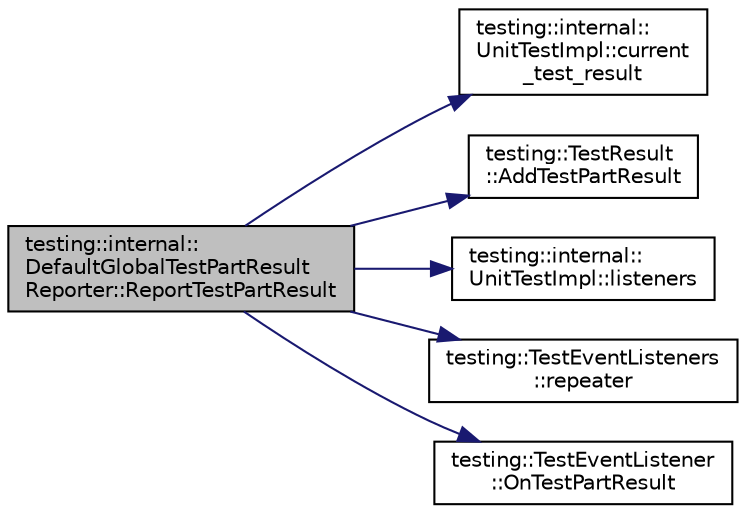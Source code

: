 digraph "testing::internal::DefaultGlobalTestPartResultReporter::ReportTestPartResult"
{
  edge [fontname="Helvetica",fontsize="10",labelfontname="Helvetica",labelfontsize="10"];
  node [fontname="Helvetica",fontsize="10",shape=record];
  rankdir="LR";
  Node4 [label="testing::internal::\lDefaultGlobalTestPartResult\lReporter::ReportTestPartResult",height=0.2,width=0.4,color="black", fillcolor="grey75", style="filled", fontcolor="black"];
  Node4 -> Node5 [color="midnightblue",fontsize="10",style="solid",fontname="Helvetica"];
  Node5 [label="testing::internal::\lUnitTestImpl::current\l_test_result",height=0.2,width=0.4,color="black", fillcolor="white", style="filled",URL="$d7/dda/classtesting_1_1internal_1_1_unit_test_impl.html#aba3caef4ad23ce98be80250aeb0cc787"];
  Node4 -> Node6 [color="midnightblue",fontsize="10",style="solid",fontname="Helvetica"];
  Node6 [label="testing::TestResult\l::AddTestPartResult",height=0.2,width=0.4,color="black", fillcolor="white", style="filled",URL="$d1/d69/classtesting_1_1_test_result.html#ac28e9821ad3e9314c4fe41b119c5b44d"];
  Node4 -> Node7 [color="midnightblue",fontsize="10",style="solid",fontname="Helvetica"];
  Node7 [label="testing::internal::\lUnitTestImpl::listeners",height=0.2,width=0.4,color="black", fillcolor="white", style="filled",URL="$d7/dda/classtesting_1_1internal_1_1_unit_test_impl.html#a67211f8475936f88d0e4d30f841c0da4"];
  Node4 -> Node8 [color="midnightblue",fontsize="10",style="solid",fontname="Helvetica"];
  Node8 [label="testing::TestEventListeners\l::repeater",height=0.2,width=0.4,color="black", fillcolor="white", style="filled",URL="$df/dab/classtesting_1_1_test_event_listeners.html#ad28af964081553de465fbfc1c5a46650"];
  Node4 -> Node9 [color="midnightblue",fontsize="10",style="solid",fontname="Helvetica"];
  Node9 [label="testing::TestEventListener\l::OnTestPartResult",height=0.2,width=0.4,color="black", fillcolor="white", style="filled",URL="$d1/d46/classtesting_1_1_test_event_listener.html#a054f8705c883fa120b91473aff38f2ee"];
}
